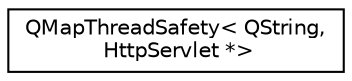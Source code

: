 digraph "Graphical Class Hierarchy"
{
  edge [fontname="Helvetica",fontsize="10",labelfontname="Helvetica",labelfontsize="10"];
  node [fontname="Helvetica",fontsize="10",shape=record];
  rankdir="LR";
  Node0 [label="QMapThreadSafety\< QString,\l HttpServlet *\>",height=0.2,width=0.4,color="black", fillcolor="white", style="filled",URL="$class_q_map_thread_safety.html"];
}
